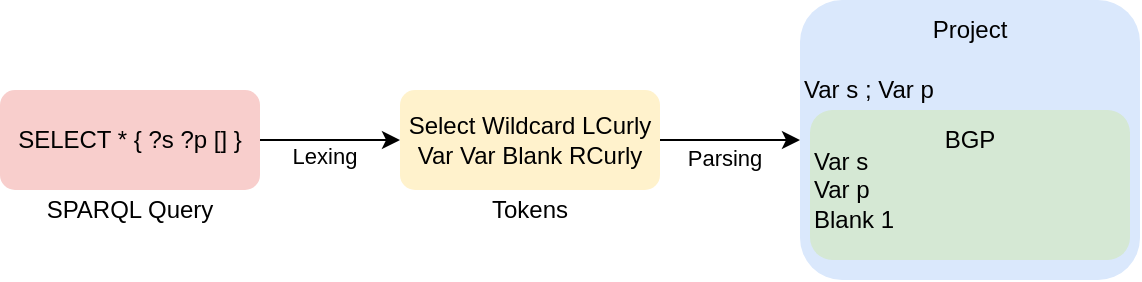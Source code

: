 <mxfile version="27.1.6">
  <diagram name="Page-1" id="xw-deUw94Mbxn5bhTyAY">
    <mxGraphModel dx="570" dy="306" grid="1" gridSize="10" guides="1" tooltips="1" connect="1" arrows="1" fold="1" page="1" pageScale="1" pageWidth="850" pageHeight="1100" math="0" shadow="0">
      <root>
        <mxCell id="0" />
        <mxCell id="1" parent="0" />
        <mxCell id="N1nAg5IsWIKCWhD5TEbV-29" style="edgeStyle=orthogonalEdgeStyle;rounded=0;orthogonalLoop=1;jettySize=auto;html=1;entryX=0;entryY=0.5;entryDx=0;entryDy=0;" edge="1" parent="1" source="N1nAg5IsWIKCWhD5TEbV-2" target="N1nAg5IsWIKCWhD5TEbV-3">
          <mxGeometry relative="1" as="geometry" />
        </mxCell>
        <mxCell id="N1nAg5IsWIKCWhD5TEbV-30" value="Lexing" style="edgeLabel;html=1;align=center;verticalAlign=middle;resizable=0;points=[];" vertex="1" connectable="0" parent="N1nAg5IsWIKCWhD5TEbV-29">
          <mxGeometry x="-0.196" y="-1" relative="1" as="geometry">
            <mxPoint x="4" y="7" as="offset" />
          </mxGeometry>
        </mxCell>
        <mxCell id="N1nAg5IsWIKCWhD5TEbV-2" value="SELECT * { ?s ?p [] }" style="rounded=1;whiteSpace=wrap;html=1;strokeColor=none;fillColor=#f8cecc;" vertex="1" parent="1">
          <mxGeometry x="200" y="360" width="130" height="50" as="geometry" />
        </mxCell>
        <mxCell id="N1nAg5IsWIKCWhD5TEbV-31" style="edgeStyle=orthogonalEdgeStyle;rounded=0;orthogonalLoop=1;jettySize=auto;html=1;entryX=0;entryY=0.5;entryDx=0;entryDy=0;" edge="1" parent="1" source="N1nAg5IsWIKCWhD5TEbV-3" target="N1nAg5IsWIKCWhD5TEbV-23">
          <mxGeometry relative="1" as="geometry" />
        </mxCell>
        <mxCell id="N1nAg5IsWIKCWhD5TEbV-32" value="Parsing" style="edgeLabel;html=1;align=center;verticalAlign=middle;resizable=0;points=[];" vertex="1" connectable="0" parent="N1nAg5IsWIKCWhD5TEbV-31">
          <mxGeometry x="-0.278" y="-3" relative="1" as="geometry">
            <mxPoint x="6" y="6" as="offset" />
          </mxGeometry>
        </mxCell>
        <mxCell id="N1nAg5IsWIKCWhD5TEbV-3" value="Select Wildcard LCurly Var Var Blank RCurly" style="rounded=1;whiteSpace=wrap;html=1;strokeColor=none;fillColor=#fff2cc;" vertex="1" parent="1">
          <mxGeometry x="400" y="360" width="130" height="50" as="geometry" />
        </mxCell>
        <mxCell id="N1nAg5IsWIKCWhD5TEbV-8" value="SPARQL Query" style="text;html=1;align=center;verticalAlign=middle;whiteSpace=wrap;rounded=0;" vertex="1" parent="1">
          <mxGeometry x="200" y="410" width="130" height="20" as="geometry" />
        </mxCell>
        <mxCell id="N1nAg5IsWIKCWhD5TEbV-9" value="Tokens" style="text;html=1;align=center;verticalAlign=middle;whiteSpace=wrap;rounded=0;" vertex="1" parent="1">
          <mxGeometry x="400" y="410" width="130" height="20" as="geometry" />
        </mxCell>
        <mxCell id="N1nAg5IsWIKCWhD5TEbV-23" value="" style="rounded=1;whiteSpace=wrap;html=1;fillColor=#dae8fc;strokeColor=none;" vertex="1" parent="1">
          <mxGeometry x="600" y="315" width="170" height="140" as="geometry" />
        </mxCell>
        <mxCell id="N1nAg5IsWIKCWhD5TEbV-24" value="Project" style="text;html=1;align=center;verticalAlign=middle;whiteSpace=wrap;rounded=0;" vertex="1" parent="1">
          <mxGeometry x="600" y="315" width="170" height="30" as="geometry" />
        </mxCell>
        <mxCell id="N1nAg5IsWIKCWhD5TEbV-25" value="Var s ; Var p" style="text;html=1;align=left;verticalAlign=middle;whiteSpace=wrap;rounded=0;" vertex="1" parent="1">
          <mxGeometry x="600" y="345" width="170" height="30" as="geometry" />
        </mxCell>
        <mxCell id="N1nAg5IsWIKCWhD5TEbV-26" value="" style="rounded=1;whiteSpace=wrap;html=1;fillColor=#d5e8d4;strokeColor=none;" vertex="1" parent="1">
          <mxGeometry x="605" y="370" width="160" height="75" as="geometry" />
        </mxCell>
        <mxCell id="N1nAg5IsWIKCWhD5TEbV-27" value="BGP" style="text;html=1;align=center;verticalAlign=middle;whiteSpace=wrap;rounded=0;" vertex="1" parent="1">
          <mxGeometry x="605" y="370" width="160" height="30" as="geometry" />
        </mxCell>
        <mxCell id="N1nAg5IsWIKCWhD5TEbV-28" value="&lt;div&gt;Var s&lt;/div&gt;&lt;div&gt;Var p&lt;/div&gt;Blank 1" style="text;html=1;align=left;verticalAlign=middle;whiteSpace=wrap;rounded=0;" vertex="1" parent="1">
          <mxGeometry x="605" y="385" width="155" height="50" as="geometry" />
        </mxCell>
      </root>
    </mxGraphModel>
  </diagram>
</mxfile>
